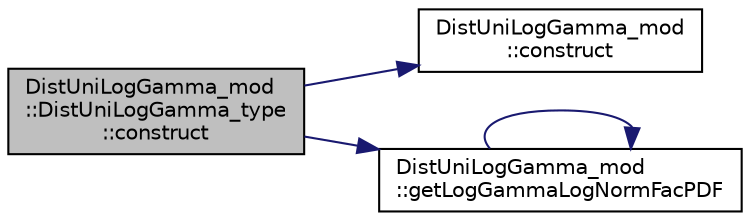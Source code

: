 digraph "DistUniLogGamma_mod::DistUniLogGamma_type::construct"
{
 // LATEX_PDF_SIZE
  edge [fontname="Helvetica",fontsize="10",labelfontname="Helvetica",labelfontsize="10"];
  node [fontname="Helvetica",fontsize="10",shape=record];
  rankdir="LR";
  Node1 [label="DistUniLogGamma_mod\l::DistUniLogGamma_type\l::construct",height=0.2,width=0.4,color="black", fillcolor="grey75", style="filled", fontcolor="black",tooltip="Set the DistUniLogGamma properties and return an object of type DistUniLogGamma_type containing the o..."];
  Node1 -> Node2 [color="midnightblue",fontsize="10",style="solid",fontname="Helvetica"];
  Node2 [label="DistUniLogGamma_mod\l::construct",height=0.2,width=0.4,color="black", fillcolor="white", style="filled",URL="$namespaceDistUniLogGamma__mod.html#ae5302b5e7c101f496435f2bb7ef7f759",tooltip="Set the DistUniLogGamma properties and return an object of type DistUniLogGamma_type containing the o..."];
  Node1 -> Node3 [color="midnightblue",fontsize="10",style="solid",fontname="Helvetica"];
  Node3 [label="DistUniLogGamma_mod\l::getLogGammaLogNormFacPDF",height=0.2,width=0.4,color="black", fillcolor="white", style="filled",URL="$namespaceDistUniLogGamma__mod.html#a8dbd58943ef753cfd85521a963c0fe50",tooltip="Return the natural logarithm of the normalization factor of the Probability Density Function (PDF) of..."];
  Node3 -> Node3 [color="midnightblue",fontsize="10",style="solid",fontname="Helvetica"];
}
